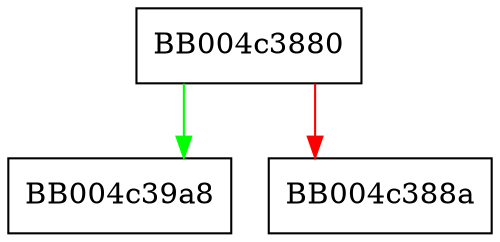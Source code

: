 digraph ossl_quic_err_to_string {
  node [shape="box"];
  graph [splines=ortho];
  BB004c3880 -> BB004c39a8 [color="green"];
  BB004c3880 -> BB004c388a [color="red"];
}